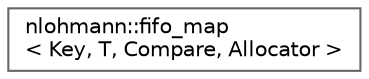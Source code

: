 digraph "Graphical Class Hierarchy"
{
 // LATEX_PDF_SIZE
  bgcolor="transparent";
  edge [fontname=Helvetica,fontsize=10,labelfontname=Helvetica,labelfontsize=10];
  node [fontname=Helvetica,fontsize=10,shape=box,height=0.2,width=0.4];
  rankdir="LR";
  Node0 [id="Node000000",label="nlohmann::fifo_map\l\< Key, T, Compare, Allocator \>",height=0.2,width=0.4,color="grey40", fillcolor="white", style="filled",URL="$classnlohmann_1_1fifo__map.html",tooltip=" "];
}
